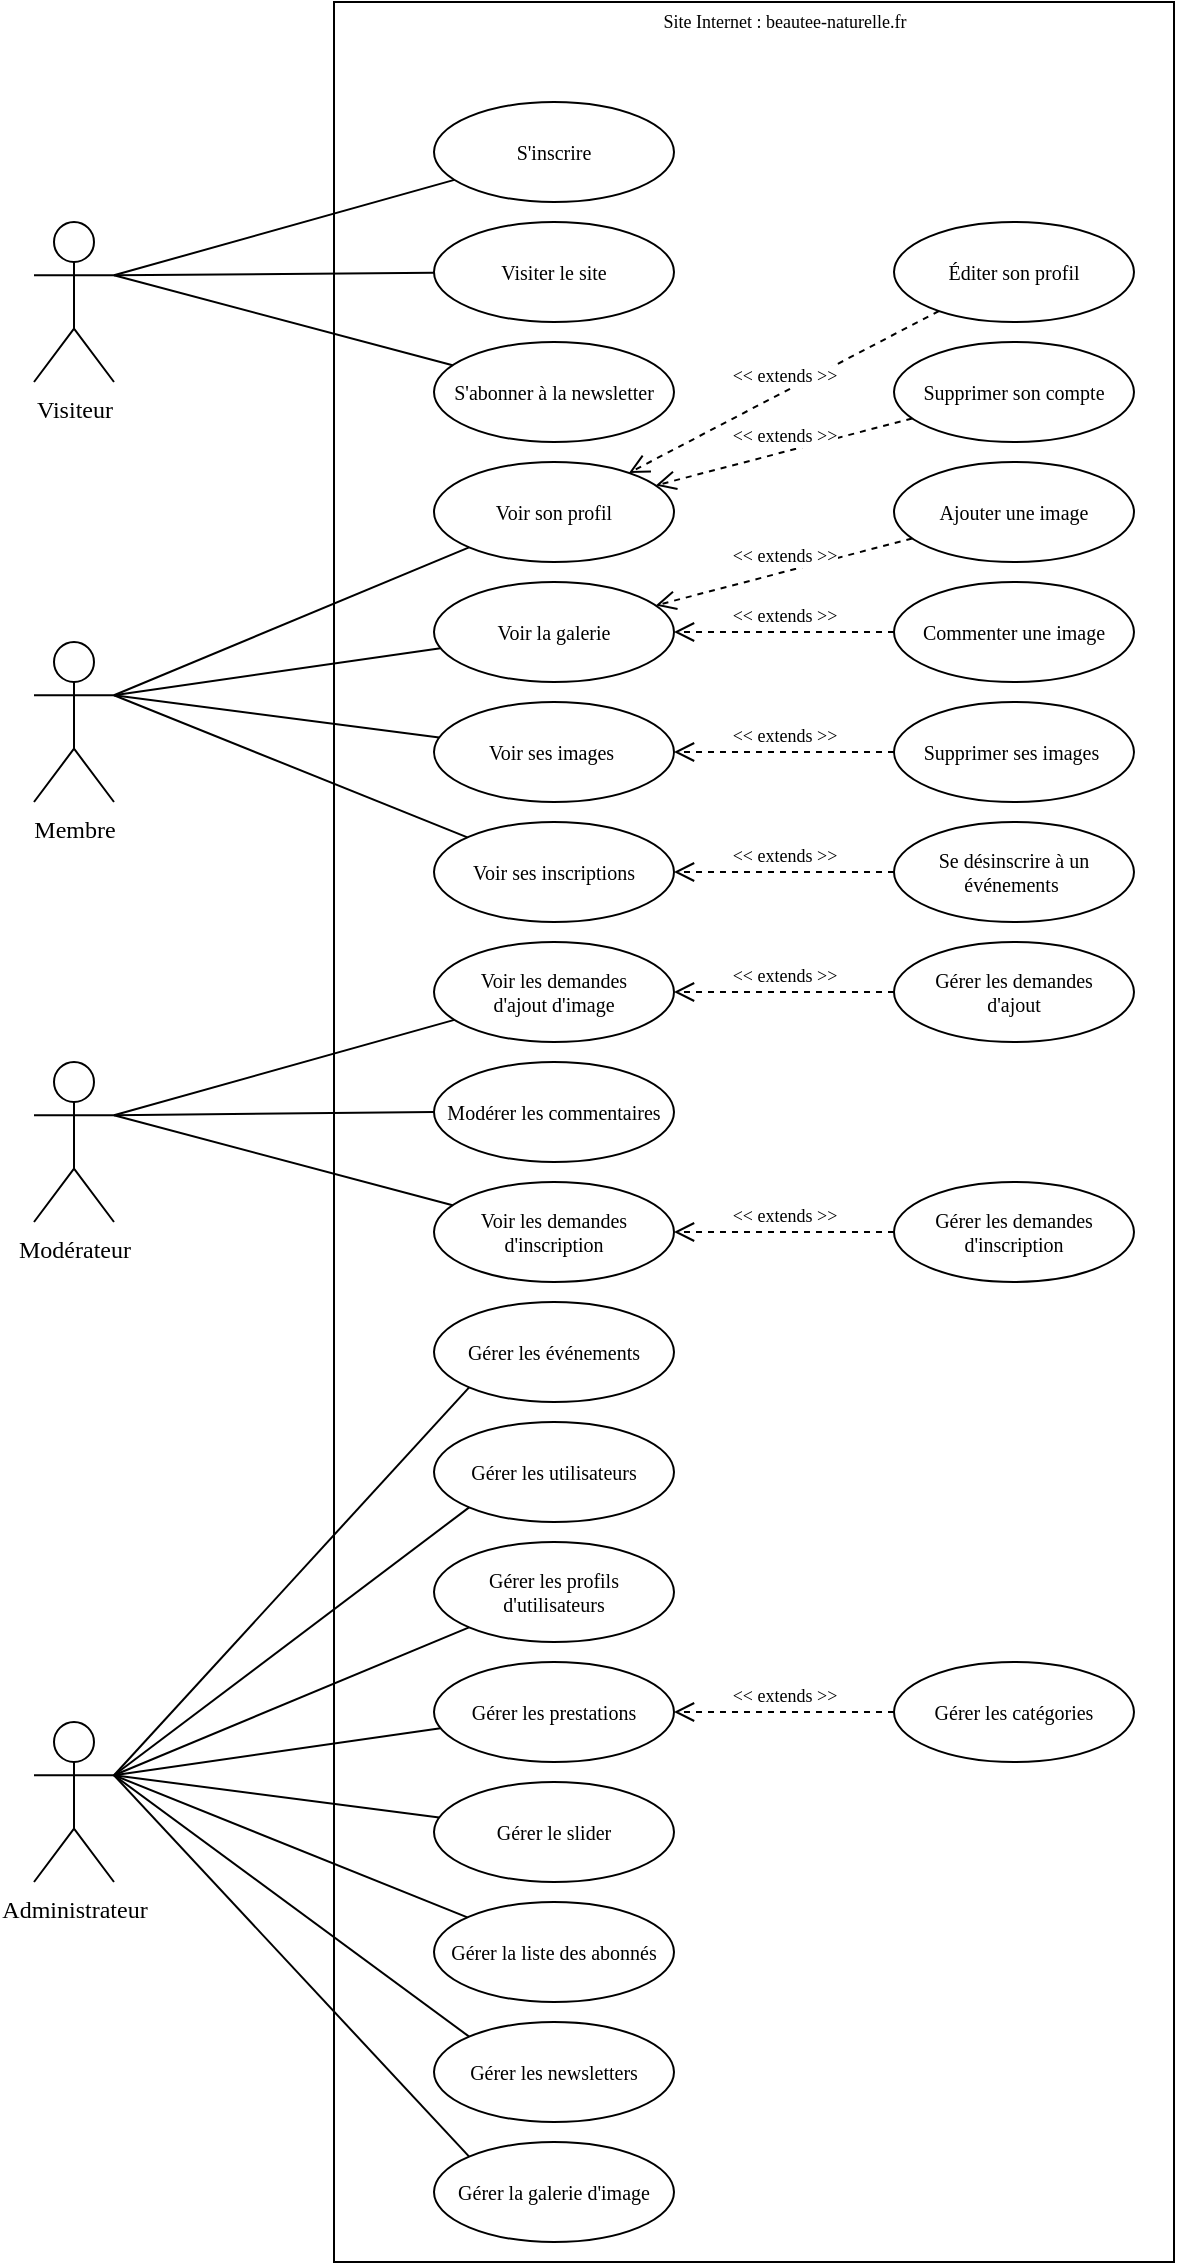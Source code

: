 <mxfile version="12.5.1" type="device"><diagram id="luBd0x0v0ZhvhFxjn9U-" name="Page-1"><mxGraphModel dx="1422" dy="762" grid="0" gridSize="10" guides="1" tooltips="1" connect="1" arrows="1" fold="1" page="1" pageScale="1" pageWidth="827" pageHeight="1169" math="0" shadow="0"><root><mxCell id="0"/><mxCell id="1" parent="0"/><mxCell id="6vEl1lxA8j1p51QQmkrC-3" value="" style="rounded=0;whiteSpace=wrap;html=1;fillColor=none;" vertex="1" parent="1"><mxGeometry x="280" y="30" width="420" height="1130" as="geometry"/></mxCell><mxCell id="6vEl1lxA8j1p51QQmkrC-7" value="&lt;font face=&quot;Lucida Console&quot;&gt;Visiteur&lt;/font&gt;" style="shape=umlActor;verticalLabelPosition=bottom;labelBackgroundColor=#ffffff;verticalAlign=top;html=1;outlineConnect=0;" vertex="1" parent="1"><mxGeometry x="130" y="140" width="40" height="80" as="geometry"/></mxCell><mxCell id="6vEl1lxA8j1p51QQmkrC-9" value="Membre" style="shape=umlActor;verticalLabelPosition=bottom;labelBackgroundColor=#ffffff;verticalAlign=top;html=1;outlineConnect=0;fontFamily=Lucida Console;" vertex="1" parent="1"><mxGeometry x="130" y="350" width="40" height="80" as="geometry"/></mxCell><mxCell id="6vEl1lxA8j1p51QQmkrC-12" value="S'inscrire" style="ellipse;whiteSpace=wrap;html=1;fillColor=none;fontFamily=Lucida Console;fontSize=10;" vertex="1" parent="1"><mxGeometry x="330" y="80" width="120" height="50" as="geometry"/></mxCell><mxCell id="6vEl1lxA8j1p51QQmkrC-16" value="Modérateur" style="shape=umlActor;verticalLabelPosition=bottom;labelBackgroundColor=#ffffff;verticalAlign=top;html=1;outlineConnect=0;fontFamily=Lucida Console;" vertex="1" parent="1"><mxGeometry x="130" y="560" width="40" height="80" as="geometry"/></mxCell><mxCell id="6vEl1lxA8j1p51QQmkrC-17" value="Administrateur" style="shape=umlActor;verticalLabelPosition=bottom;labelBackgroundColor=#ffffff;verticalAlign=top;html=1;outlineConnect=0;fontFamily=Lucida Console;" vertex="1" parent="1"><mxGeometry x="130" y="890" width="40" height="80" as="geometry"/></mxCell><mxCell id="6vEl1lxA8j1p51QQmkrC-18" value="Visiter le site" style="ellipse;whiteSpace=wrap;html=1;fillColor=none;fontFamily=Lucida Console;fontSize=10;" vertex="1" parent="1"><mxGeometry x="330" y="140" width="120" height="50" as="geometry"/></mxCell><mxCell id="6vEl1lxA8j1p51QQmkrC-20" value="S'abonner à la newsletter" style="ellipse;whiteSpace=wrap;html=1;fillColor=none;fontFamily=Lucida Console;fontSize=10;" vertex="1" parent="1"><mxGeometry x="330" y="200" width="120" height="50" as="geometry"/></mxCell><mxCell id="6vEl1lxA8j1p51QQmkrC-21" value="Voir la galerie" style="ellipse;whiteSpace=wrap;html=1;fillColor=none;fontFamily=Lucida Console;fontSize=10;" vertex="1" parent="1"><mxGeometry x="330" y="320" width="120" height="50" as="geometry"/></mxCell><mxCell id="6vEl1lxA8j1p51QQmkrC-22" value="Voir ses images&amp;nbsp;" style="ellipse;whiteSpace=wrap;html=1;fillColor=none;fontFamily=Lucida Console;fontSize=10;" vertex="1" parent="1"><mxGeometry x="330" y="380" width="120" height="50" as="geometry"/></mxCell><mxCell id="6vEl1lxA8j1p51QQmkrC-23" value="Voir son profil" style="ellipse;whiteSpace=wrap;html=1;fillColor=none;fontFamily=Lucida Console;fontSize=10;spacing=2;" vertex="1" parent="1"><mxGeometry x="330" y="260" width="120" height="50" as="geometry"/></mxCell><mxCell id="6vEl1lxA8j1p51QQmkrC-24" value="Voir les demandes&lt;br&gt;d'ajout d'image" style="ellipse;whiteSpace=wrap;html=1;fillColor=none;fontFamily=Lucida Console;fontSize=10;" vertex="1" parent="1"><mxGeometry x="330" y="500" width="120" height="50" as="geometry"/></mxCell><mxCell id="6vEl1lxA8j1p51QQmkrC-25" value="Modérer les commentaires" style="ellipse;whiteSpace=wrap;html=1;fillColor=none;fontFamily=Lucida Console;fontSize=10;" vertex="1" parent="1"><mxGeometry x="330" y="560" width="120" height="50" as="geometry"/></mxCell><mxCell id="6vEl1lxA8j1p51QQmkrC-26" value="Voir ses inscriptions" style="ellipse;whiteSpace=wrap;html=1;fillColor=none;fontFamily=Lucida Console;fontSize=10;" vertex="1" parent="1"><mxGeometry x="330" y="440" width="120" height="50" as="geometry"/></mxCell><mxCell id="6vEl1lxA8j1p51QQmkrC-27" value="Gérer les événements" style="ellipse;whiteSpace=wrap;html=1;fillColor=none;fontFamily=Lucida Console;fontSize=10;" vertex="1" parent="1"><mxGeometry x="330" y="680" width="120" height="50" as="geometry"/></mxCell><mxCell id="6vEl1lxA8j1p51QQmkrC-28" value="Gérer les utilisateurs" style="ellipse;whiteSpace=wrap;html=1;fillColor=none;fontFamily=Lucida Console;fontSize=10;" vertex="1" parent="1"><mxGeometry x="330" y="740" width="120" height="50" as="geometry"/></mxCell><mxCell id="6vEl1lxA8j1p51QQmkrC-29" value="Voir les demandes d'inscription" style="ellipse;whiteSpace=wrap;html=1;fillColor=none;fontFamily=Lucida Console;fontSize=10;" vertex="1" parent="1"><mxGeometry x="330" y="620" width="120" height="50" as="geometry"/></mxCell><mxCell id="6vEl1lxA8j1p51QQmkrC-33" value="" style="endArrow=none;html=1;fontFamily=Lucida Console;fontSize=10;entryX=1;entryY=0.333;entryDx=0;entryDy=0;entryPerimeter=0;" edge="1" parent="1" source="6vEl1lxA8j1p51QQmkrC-12" target="6vEl1lxA8j1p51QQmkrC-7"><mxGeometry width="50" height="50" relative="1" as="geometry"><mxPoint x="130" y="510" as="sourcePoint"/><mxPoint x="180" y="460" as="targetPoint"/></mxGeometry></mxCell><mxCell id="6vEl1lxA8j1p51QQmkrC-34" value="" style="endArrow=none;html=1;fontFamily=Lucida Console;fontSize=10;entryX=1;entryY=0.333;entryDx=0;entryDy=0;entryPerimeter=0;" edge="1" parent="1" source="6vEl1lxA8j1p51QQmkrC-18" target="6vEl1lxA8j1p51QQmkrC-7"><mxGeometry width="50" height="50" relative="1" as="geometry"><mxPoint x="340" y="115" as="sourcePoint"/><mxPoint x="220" y="226.667" as="targetPoint"/></mxGeometry></mxCell><mxCell id="6vEl1lxA8j1p51QQmkrC-35" value="" style="endArrow=none;html=1;fontFamily=Lucida Console;fontSize=10;entryX=1;entryY=0.333;entryDx=0;entryDy=0;entryPerimeter=0;" edge="1" parent="1" source="6vEl1lxA8j1p51QQmkrC-20" target="6vEl1lxA8j1p51QQmkrC-7"><mxGeometry width="50" height="50" relative="1" as="geometry"><mxPoint x="340" y="185" as="sourcePoint"/><mxPoint x="220" y="226.667" as="targetPoint"/></mxGeometry></mxCell><mxCell id="6vEl1lxA8j1p51QQmkrC-36" value="" style="endArrow=none;html=1;fontFamily=Lucida Console;fontSize=10;entryX=1;entryY=0.333;entryDx=0;entryDy=0;entryPerimeter=0;" edge="1" parent="1" source="6vEl1lxA8j1p51QQmkrC-23" target="6vEl1lxA8j1p51QQmkrC-9"><mxGeometry width="50" height="50" relative="1" as="geometry"><mxPoint x="350" y="195" as="sourcePoint"/><mxPoint x="230" y="236.667" as="targetPoint"/></mxGeometry></mxCell><mxCell id="6vEl1lxA8j1p51QQmkrC-37" value="" style="endArrow=none;html=1;fontFamily=Lucida Console;fontSize=10;entryX=1;entryY=0.333;entryDx=0;entryDy=0;entryPerimeter=0;" edge="1" parent="1" source="6vEl1lxA8j1p51QQmkrC-21" target="6vEl1lxA8j1p51QQmkrC-9"><mxGeometry width="50" height="50" relative="1" as="geometry"><mxPoint x="340" y="325" as="sourcePoint"/><mxPoint x="220" y="426.667" as="targetPoint"/></mxGeometry></mxCell><mxCell id="6vEl1lxA8j1p51QQmkrC-38" value="" style="endArrow=none;html=1;fontFamily=Lucida Console;fontSize=10;entryX=1;entryY=0.333;entryDx=0;entryDy=0;entryPerimeter=0;" edge="1" parent="1" source="6vEl1lxA8j1p51QQmkrC-22" target="6vEl1lxA8j1p51QQmkrC-9"><mxGeometry width="50" height="50" relative="1" as="geometry"><mxPoint x="340" y="395" as="sourcePoint"/><mxPoint x="220" y="426.667" as="targetPoint"/></mxGeometry></mxCell><mxCell id="6vEl1lxA8j1p51QQmkrC-39" value="" style="endArrow=none;html=1;fontFamily=Lucida Console;fontSize=10;entryX=1;entryY=0.333;entryDx=0;entryDy=0;entryPerimeter=0;" edge="1" parent="1" source="6vEl1lxA8j1p51QQmkrC-26" target="6vEl1lxA8j1p51QQmkrC-9"><mxGeometry width="50" height="50" relative="1" as="geometry"><mxPoint x="340" y="465" as="sourcePoint"/><mxPoint x="220" y="426.667" as="targetPoint"/></mxGeometry></mxCell><mxCell id="6vEl1lxA8j1p51QQmkrC-40" value="" style="endArrow=none;html=1;fontFamily=Lucida Console;fontSize=10;entryX=1;entryY=0.333;entryDx=0;entryDy=0;entryPerimeter=0;" edge="1" parent="1" source="6vEl1lxA8j1p51QQmkrC-24" target="6vEl1lxA8j1p51QQmkrC-16"><mxGeometry width="50" height="50" relative="1" as="geometry"><mxPoint x="340" y="535" as="sourcePoint"/><mxPoint x="220" y="426.667" as="targetPoint"/></mxGeometry></mxCell><mxCell id="6vEl1lxA8j1p51QQmkrC-41" value="" style="endArrow=none;html=1;fontFamily=Lucida Console;fontSize=10;entryX=1;entryY=0.333;entryDx=0;entryDy=0;entryPerimeter=0;exitX=0;exitY=0.5;exitDx=0;exitDy=0;" edge="1" parent="1" source="6vEl1lxA8j1p51QQmkrC-25" target="6vEl1lxA8j1p51QQmkrC-16"><mxGeometry width="50" height="50" relative="1" as="geometry"><mxPoint x="340" y="605" as="sourcePoint"/><mxPoint x="220" y="661.667" as="targetPoint"/></mxGeometry></mxCell><mxCell id="6vEl1lxA8j1p51QQmkrC-42" value="" style="endArrow=none;html=1;fontFamily=Lucida Console;fontSize=10;entryX=1;entryY=0.333;entryDx=0;entryDy=0;entryPerimeter=0;" edge="1" parent="1" source="6vEl1lxA8j1p51QQmkrC-29" target="6vEl1lxA8j1p51QQmkrC-16"><mxGeometry width="50" height="50" relative="1" as="geometry"><mxPoint x="340" y="675" as="sourcePoint"/><mxPoint x="220" y="661.667" as="targetPoint"/></mxGeometry></mxCell><mxCell id="6vEl1lxA8j1p51QQmkrC-43" value="Gérer les profils d'utilisateurs" style="ellipse;whiteSpace=wrap;html=1;fillColor=none;fontFamily=Lucida Console;fontSize=10;" vertex="1" parent="1"><mxGeometry x="330" y="800" width="120" height="50" as="geometry"/></mxCell><mxCell id="6vEl1lxA8j1p51QQmkrC-44" value="Gérer les prestations" style="ellipse;whiteSpace=wrap;html=1;fillColor=none;fontFamily=Lucida Console;fontSize=10;" vertex="1" parent="1"><mxGeometry x="330" y="860" width="120" height="50" as="geometry"/></mxCell><mxCell id="6vEl1lxA8j1p51QQmkrC-45" value="Gérer le slider" style="ellipse;whiteSpace=wrap;html=1;fillColor=none;fontFamily=Lucida Console;fontSize=10;" vertex="1" parent="1"><mxGeometry x="330" y="920" width="120" height="50" as="geometry"/></mxCell><mxCell id="6vEl1lxA8j1p51QQmkrC-46" value="Gérer la liste des abonnés" style="ellipse;whiteSpace=wrap;html=1;fillColor=none;fontFamily=Lucida Console;fontSize=10;" vertex="1" parent="1"><mxGeometry x="330" y="980" width="120" height="50" as="geometry"/></mxCell><mxCell id="6vEl1lxA8j1p51QQmkrC-47" value="Gérer les newsletters" style="ellipse;whiteSpace=wrap;html=1;fillColor=none;fontFamily=Lucida Console;fontSize=10;" vertex="1" parent="1"><mxGeometry x="330" y="1040" width="120" height="50" as="geometry"/></mxCell><mxCell id="6vEl1lxA8j1p51QQmkrC-48" value="Gérer la galerie d'image" style="ellipse;whiteSpace=wrap;html=1;fillColor=none;fontFamily=Lucida Console;fontSize=10;" vertex="1" parent="1"><mxGeometry x="330" y="1100" width="120" height="50" as="geometry"/></mxCell><mxCell id="6vEl1lxA8j1p51QQmkrC-49" value="" style="endArrow=none;html=1;fontFamily=Lucida Console;fontSize=10;exitX=1;exitY=0.333;exitDx=0;exitDy=0;exitPerimeter=0;entryX=0;entryY=1;entryDx=0;entryDy=0;" edge="1" parent="1" source="6vEl1lxA8j1p51QQmkrC-17" target="6vEl1lxA8j1p51QQmkrC-27"><mxGeometry width="50" height="50" relative="1" as="geometry"><mxPoint x="260" y="890" as="sourcePoint"/><mxPoint x="310" y="840" as="targetPoint"/></mxGeometry></mxCell><mxCell id="6vEl1lxA8j1p51QQmkrC-50" value="" style="endArrow=none;html=1;fontFamily=Lucida Console;fontSize=10;exitX=1;exitY=0.333;exitDx=0;exitDy=0;exitPerimeter=0;entryX=0;entryY=1;entryDx=0;entryDy=0;" edge="1" parent="1" source="6vEl1lxA8j1p51QQmkrC-17" target="6vEl1lxA8j1p51QQmkrC-28"><mxGeometry width="50" height="50" relative="1" as="geometry"><mxPoint x="220" y="826.667" as="sourcePoint"/><mxPoint x="340" y="715" as="targetPoint"/></mxGeometry></mxCell><mxCell id="6vEl1lxA8j1p51QQmkrC-51" value="" style="endArrow=none;html=1;fontFamily=Lucida Console;fontSize=10;exitX=1;exitY=0.333;exitDx=0;exitDy=0;exitPerimeter=0;" edge="1" parent="1" source="6vEl1lxA8j1p51QQmkrC-17" target="6vEl1lxA8j1p51QQmkrC-43"><mxGeometry width="50" height="50" relative="1" as="geometry"><mxPoint x="220" y="826.667" as="sourcePoint"/><mxPoint x="340" y="775" as="targetPoint"/></mxGeometry></mxCell><mxCell id="6vEl1lxA8j1p51QQmkrC-52" value="" style="endArrow=none;html=1;fontFamily=Lucida Console;fontSize=10;exitX=1;exitY=0.333;exitDx=0;exitDy=0;exitPerimeter=0;" edge="1" parent="1" source="6vEl1lxA8j1p51QQmkrC-17" target="6vEl1lxA8j1p51QQmkrC-44"><mxGeometry width="50" height="50" relative="1" as="geometry"><mxPoint x="220" y="826.667" as="sourcePoint"/><mxPoint x="340" y="835" as="targetPoint"/></mxGeometry></mxCell><mxCell id="6vEl1lxA8j1p51QQmkrC-53" value="" style="endArrow=none;html=1;fontFamily=Lucida Console;fontSize=10;exitX=1;exitY=0.333;exitDx=0;exitDy=0;exitPerimeter=0;" edge="1" parent="1" source="6vEl1lxA8j1p51QQmkrC-17" target="6vEl1lxA8j1p51QQmkrC-45"><mxGeometry width="50" height="50" relative="1" as="geometry"><mxPoint x="220" y="826.667" as="sourcePoint"/><mxPoint x="340" y="895" as="targetPoint"/></mxGeometry></mxCell><mxCell id="6vEl1lxA8j1p51QQmkrC-54" value="" style="endArrow=none;html=1;fontFamily=Lucida Console;fontSize=10;exitX=1;exitY=0.333;exitDx=0;exitDy=0;exitPerimeter=0;" edge="1" parent="1" source="6vEl1lxA8j1p51QQmkrC-17" target="6vEl1lxA8j1p51QQmkrC-46"><mxGeometry width="50" height="50" relative="1" as="geometry"><mxPoint x="220" y="826.667" as="sourcePoint"/><mxPoint x="340" y="955" as="targetPoint"/></mxGeometry></mxCell><mxCell id="6vEl1lxA8j1p51QQmkrC-55" value="" style="endArrow=none;html=1;fontFamily=Lucida Console;fontSize=10;exitX=1;exitY=0.333;exitDx=0;exitDy=0;exitPerimeter=0;entryX=0;entryY=0;entryDx=0;entryDy=0;" edge="1" parent="1" source="6vEl1lxA8j1p51QQmkrC-17" target="6vEl1lxA8j1p51QQmkrC-47"><mxGeometry width="50" height="50" relative="1" as="geometry"><mxPoint x="220" y="826.667" as="sourcePoint"/><mxPoint x="340" y="835" as="targetPoint"/></mxGeometry></mxCell><mxCell id="6vEl1lxA8j1p51QQmkrC-56" value="" style="endArrow=none;html=1;fontFamily=Lucida Console;fontSize=10;exitX=1;exitY=0.333;exitDx=0;exitDy=0;exitPerimeter=0;entryX=0;entryY=0;entryDx=0;entryDy=0;" edge="1" parent="1" source="6vEl1lxA8j1p51QQmkrC-17" target="6vEl1lxA8j1p51QQmkrC-48"><mxGeometry width="50" height="50" relative="1" as="geometry"><mxPoint x="220" y="826.667" as="sourcePoint"/><mxPoint x="340" y="1075" as="targetPoint"/></mxGeometry></mxCell><mxCell id="6vEl1lxA8j1p51QQmkrC-57" value="Supprimer son compte" style="ellipse;whiteSpace=wrap;html=1;fillColor=none;fontFamily=Lucida Console;fontSize=10;" vertex="1" parent="1"><mxGeometry x="560" y="200" width="120" height="50" as="geometry"/></mxCell><mxCell id="6vEl1lxA8j1p51QQmkrC-59" value="Éditer son profil" style="ellipse;whiteSpace=wrap;html=1;fillColor=none;fontFamily=Lucida Console;fontSize=10;" vertex="1" parent="1"><mxGeometry x="560" y="140" width="120" height="50" as="geometry"/></mxCell><mxCell id="6vEl1lxA8j1p51QQmkrC-65" value="Ajouter une image" style="ellipse;whiteSpace=wrap;html=1;fillColor=none;fontFamily=Lucida Console;fontSize=10;" vertex="1" parent="1"><mxGeometry x="560" y="260" width="120" height="50" as="geometry"/></mxCell><mxCell id="6vEl1lxA8j1p51QQmkrC-66" value="Commenter une image" style="ellipse;whiteSpace=wrap;html=1;fillColor=none;fontFamily=Lucida Console;fontSize=10;" vertex="1" parent="1"><mxGeometry x="560" y="320" width="120" height="50" as="geometry"/></mxCell><mxCell id="6vEl1lxA8j1p51QQmkrC-67" value="&amp;lt;&amp;lt; extends &amp;gt;&amp;gt;" style="html=1;verticalAlign=bottom;endArrow=open;dashed=1;endSize=8;fontFamily=Lucida Console;fontSize=9;" edge="1" parent="1" source="6vEl1lxA8j1p51QQmkrC-59" target="6vEl1lxA8j1p51QQmkrC-23"><mxGeometry relative="1" as="geometry"><mxPoint x="570" y="260" as="sourcePoint"/><mxPoint x="490" y="260" as="targetPoint"/></mxGeometry></mxCell><mxCell id="6vEl1lxA8j1p51QQmkrC-68" value="&amp;lt;&amp;lt; extends &amp;gt;&amp;gt;" style="html=1;verticalAlign=bottom;endArrow=open;dashed=1;endSize=8;fontFamily=Lucida Console;fontSize=9;" edge="1" parent="1" source="6vEl1lxA8j1p51QQmkrC-57" target="6vEl1lxA8j1p51QQmkrC-23"><mxGeometry relative="1" as="geometry"><mxPoint x="588.519" y="213.063" as="sourcePoint"/><mxPoint x="441.618" y="276.992" as="targetPoint"/></mxGeometry></mxCell><mxCell id="6vEl1lxA8j1p51QQmkrC-69" value="&amp;lt;&amp;lt; extends &amp;gt;&amp;gt;" style="html=1;verticalAlign=bottom;endArrow=open;dashed=1;endSize=8;fontFamily=Lucida Console;fontSize=9;" edge="1" parent="1" source="6vEl1lxA8j1p51QQmkrC-65" target="6vEl1lxA8j1p51QQmkrC-21"><mxGeometry relative="1" as="geometry"><mxPoint x="574.546" y="264.545" as="sourcePoint"/><mxPoint x="455.37" y="285.37" as="targetPoint"/></mxGeometry></mxCell><mxCell id="6vEl1lxA8j1p51QQmkrC-70" value="&amp;lt;&amp;lt; extends &amp;gt;&amp;gt;" style="html=1;verticalAlign=bottom;endArrow=open;dashed=1;endSize=8;fontFamily=Lucida Console;fontSize=9;" edge="1" parent="1" source="6vEl1lxA8j1p51QQmkrC-66" target="6vEl1lxA8j1p51QQmkrC-21"><mxGeometry relative="1" as="geometry"><mxPoint x="574.546" y="324.545" as="sourcePoint"/><mxPoint x="455.37" y="345.37" as="targetPoint"/></mxGeometry></mxCell><mxCell id="6vEl1lxA8j1p51QQmkrC-72" value="Supprimer ses images&amp;nbsp;" style="ellipse;whiteSpace=wrap;html=1;fillColor=none;fontFamily=Lucida Console;fontSize=10;" vertex="1" parent="1"><mxGeometry x="560" y="380" width="120" height="50" as="geometry"/></mxCell><mxCell id="6vEl1lxA8j1p51QQmkrC-73" value="Se désinscrire à un événements&amp;nbsp;" style="ellipse;whiteSpace=wrap;html=1;fillColor=none;fontFamily=Lucida Console;fontSize=10;" vertex="1" parent="1"><mxGeometry x="560" y="440" width="120" height="50" as="geometry"/></mxCell><mxCell id="6vEl1lxA8j1p51QQmkrC-74" value="&amp;lt;&amp;lt; extends &amp;gt;&amp;gt;" style="html=1;verticalAlign=bottom;endArrow=open;dashed=1;endSize=8;fontFamily=Lucida Console;fontSize=9;" edge="1" parent="1" source="6vEl1lxA8j1p51QQmkrC-72" target="6vEl1lxA8j1p51QQmkrC-22"><mxGeometry relative="1" as="geometry"><mxPoint x="571.265" y="369.893" as="sourcePoint"/><mxPoint x="458.732" y="360.113" as="targetPoint"/></mxGeometry></mxCell><mxCell id="6vEl1lxA8j1p51QQmkrC-75" value="&amp;lt;&amp;lt; extends &amp;gt;&amp;gt;" style="html=1;verticalAlign=bottom;endArrow=open;dashed=1;endSize=8;fontFamily=Lucida Console;fontSize=9;" edge="1" parent="1" source="6vEl1lxA8j1p51QQmkrC-73" target="6vEl1lxA8j1p51QQmkrC-26"><mxGeometry relative="1" as="geometry"><mxPoint x="571.265" y="429.893" as="sourcePoint"/><mxPoint x="458.732" y="420.113" as="targetPoint"/></mxGeometry></mxCell><mxCell id="6vEl1lxA8j1p51QQmkrC-76" value="Gérer les demandes&lt;br&gt;d'ajout" style="ellipse;whiteSpace=wrap;html=1;fillColor=none;fontFamily=Lucida Console;fontSize=10;" vertex="1" parent="1"><mxGeometry x="560" y="500" width="120" height="50" as="geometry"/></mxCell><mxCell id="6vEl1lxA8j1p51QQmkrC-77" value="&amp;lt;&amp;lt; extends &amp;gt;&amp;gt;" style="html=1;verticalAlign=bottom;endArrow=open;dashed=1;endSize=8;fontFamily=Lucida Console;fontSize=9;" edge="1" parent="1" source="6vEl1lxA8j1p51QQmkrC-76"><mxGeometry relative="1" as="geometry"><mxPoint x="571.265" y="489.893" as="sourcePoint"/><mxPoint x="450" y="525" as="targetPoint"/></mxGeometry></mxCell><mxCell id="6vEl1lxA8j1p51QQmkrC-78" value="Gérer les demandes&lt;br&gt;d'inscription" style="ellipse;whiteSpace=wrap;html=1;fillColor=none;fontFamily=Lucida Console;fontSize=10;" vertex="1" parent="1"><mxGeometry x="560" y="620" width="120" height="50" as="geometry"/></mxCell><mxCell id="6vEl1lxA8j1p51QQmkrC-79" value="&amp;lt;&amp;lt; extends &amp;gt;&amp;gt;" style="html=1;verticalAlign=bottom;endArrow=open;dashed=1;endSize=8;fontFamily=Lucida Console;fontSize=9;" edge="1" parent="1" source="6vEl1lxA8j1p51QQmkrC-78"><mxGeometry relative="1" as="geometry"><mxPoint x="571.265" y="609.893" as="sourcePoint"/><mxPoint x="450" y="645" as="targetPoint"/></mxGeometry></mxCell><mxCell id="6vEl1lxA8j1p51QQmkrC-80" value="Gérer les catégories" style="ellipse;whiteSpace=wrap;html=1;fillColor=none;fontFamily=Lucida Console;fontSize=10;" vertex="1" parent="1"><mxGeometry x="560" y="860" width="120" height="50" as="geometry"/></mxCell><mxCell id="6vEl1lxA8j1p51QQmkrC-81" value="&amp;lt;&amp;lt; extends &amp;gt;&amp;gt;" style="html=1;verticalAlign=bottom;endArrow=open;dashed=1;endSize=8;fontFamily=Lucida Console;fontSize=9;" edge="1" parent="1" source="6vEl1lxA8j1p51QQmkrC-80"><mxGeometry relative="1" as="geometry"><mxPoint x="571.265" y="849.893" as="sourcePoint"/><mxPoint x="450" y="885" as="targetPoint"/></mxGeometry></mxCell><mxCell id="6vEl1lxA8j1p51QQmkrC-82" value="Site Internet : beautee-naturelle.fr" style="text;html=1;align=center;verticalAlign=middle;resizable=0;points=[];autosize=1;fontSize=9;fontFamily=Lucida Console;" vertex="1" parent="1"><mxGeometry x="400" y="30" width="210" height="20" as="geometry"/></mxCell></root></mxGraphModel></diagram></mxfile>